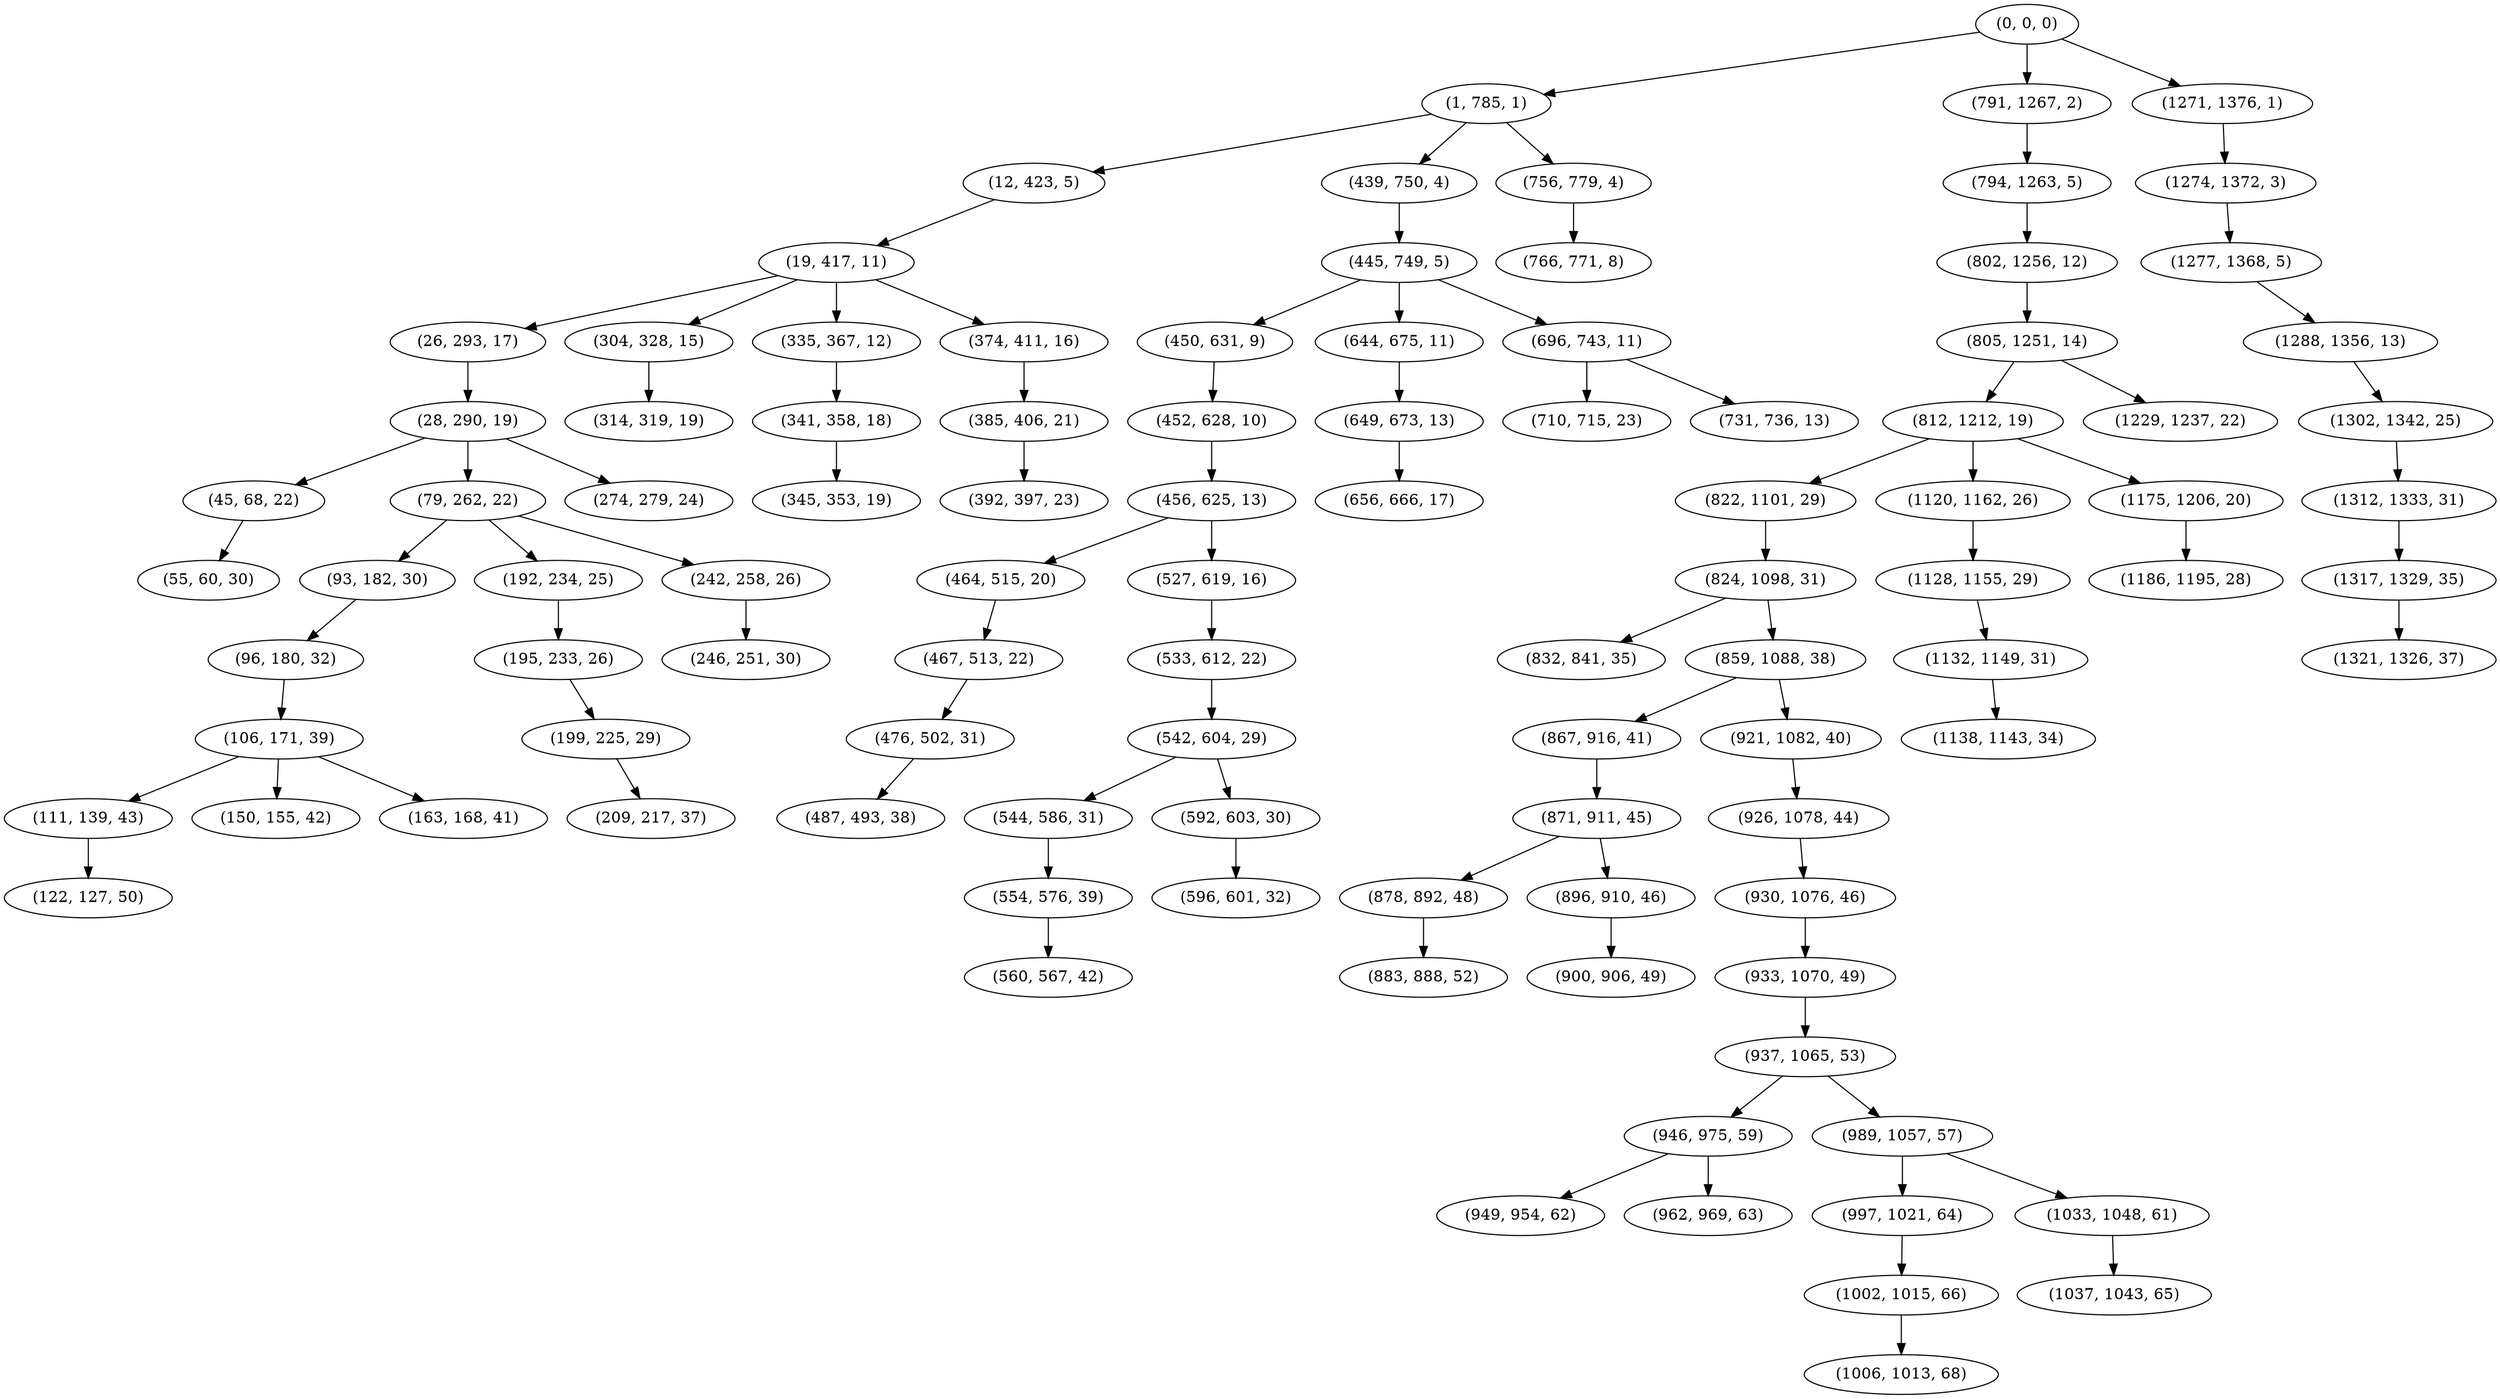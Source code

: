 digraph tree {
    "(0, 0, 0)";
    "(1, 785, 1)";
    "(12, 423, 5)";
    "(19, 417, 11)";
    "(26, 293, 17)";
    "(28, 290, 19)";
    "(45, 68, 22)";
    "(55, 60, 30)";
    "(79, 262, 22)";
    "(93, 182, 30)";
    "(96, 180, 32)";
    "(106, 171, 39)";
    "(111, 139, 43)";
    "(122, 127, 50)";
    "(150, 155, 42)";
    "(163, 168, 41)";
    "(192, 234, 25)";
    "(195, 233, 26)";
    "(199, 225, 29)";
    "(209, 217, 37)";
    "(242, 258, 26)";
    "(246, 251, 30)";
    "(274, 279, 24)";
    "(304, 328, 15)";
    "(314, 319, 19)";
    "(335, 367, 12)";
    "(341, 358, 18)";
    "(345, 353, 19)";
    "(374, 411, 16)";
    "(385, 406, 21)";
    "(392, 397, 23)";
    "(439, 750, 4)";
    "(445, 749, 5)";
    "(450, 631, 9)";
    "(452, 628, 10)";
    "(456, 625, 13)";
    "(464, 515, 20)";
    "(467, 513, 22)";
    "(476, 502, 31)";
    "(487, 493, 38)";
    "(527, 619, 16)";
    "(533, 612, 22)";
    "(542, 604, 29)";
    "(544, 586, 31)";
    "(554, 576, 39)";
    "(560, 567, 42)";
    "(592, 603, 30)";
    "(596, 601, 32)";
    "(644, 675, 11)";
    "(649, 673, 13)";
    "(656, 666, 17)";
    "(696, 743, 11)";
    "(710, 715, 23)";
    "(731, 736, 13)";
    "(756, 779, 4)";
    "(766, 771, 8)";
    "(791, 1267, 2)";
    "(794, 1263, 5)";
    "(802, 1256, 12)";
    "(805, 1251, 14)";
    "(812, 1212, 19)";
    "(822, 1101, 29)";
    "(824, 1098, 31)";
    "(832, 841, 35)";
    "(859, 1088, 38)";
    "(867, 916, 41)";
    "(871, 911, 45)";
    "(878, 892, 48)";
    "(883, 888, 52)";
    "(896, 910, 46)";
    "(900, 906, 49)";
    "(921, 1082, 40)";
    "(926, 1078, 44)";
    "(930, 1076, 46)";
    "(933, 1070, 49)";
    "(937, 1065, 53)";
    "(946, 975, 59)";
    "(949, 954, 62)";
    "(962, 969, 63)";
    "(989, 1057, 57)";
    "(997, 1021, 64)";
    "(1002, 1015, 66)";
    "(1006, 1013, 68)";
    "(1033, 1048, 61)";
    "(1037, 1043, 65)";
    "(1120, 1162, 26)";
    "(1128, 1155, 29)";
    "(1132, 1149, 31)";
    "(1138, 1143, 34)";
    "(1175, 1206, 20)";
    "(1186, 1195, 28)";
    "(1229, 1237, 22)";
    "(1271, 1376, 1)";
    "(1274, 1372, 3)";
    "(1277, 1368, 5)";
    "(1288, 1356, 13)";
    "(1302, 1342, 25)";
    "(1312, 1333, 31)";
    "(1317, 1329, 35)";
    "(1321, 1326, 37)";
    "(0, 0, 0)" -> "(1, 785, 1)";
    "(0, 0, 0)" -> "(791, 1267, 2)";
    "(0, 0, 0)" -> "(1271, 1376, 1)";
    "(1, 785, 1)" -> "(12, 423, 5)";
    "(1, 785, 1)" -> "(439, 750, 4)";
    "(1, 785, 1)" -> "(756, 779, 4)";
    "(12, 423, 5)" -> "(19, 417, 11)";
    "(19, 417, 11)" -> "(26, 293, 17)";
    "(19, 417, 11)" -> "(304, 328, 15)";
    "(19, 417, 11)" -> "(335, 367, 12)";
    "(19, 417, 11)" -> "(374, 411, 16)";
    "(26, 293, 17)" -> "(28, 290, 19)";
    "(28, 290, 19)" -> "(45, 68, 22)";
    "(28, 290, 19)" -> "(79, 262, 22)";
    "(28, 290, 19)" -> "(274, 279, 24)";
    "(45, 68, 22)" -> "(55, 60, 30)";
    "(79, 262, 22)" -> "(93, 182, 30)";
    "(79, 262, 22)" -> "(192, 234, 25)";
    "(79, 262, 22)" -> "(242, 258, 26)";
    "(93, 182, 30)" -> "(96, 180, 32)";
    "(96, 180, 32)" -> "(106, 171, 39)";
    "(106, 171, 39)" -> "(111, 139, 43)";
    "(106, 171, 39)" -> "(150, 155, 42)";
    "(106, 171, 39)" -> "(163, 168, 41)";
    "(111, 139, 43)" -> "(122, 127, 50)";
    "(192, 234, 25)" -> "(195, 233, 26)";
    "(195, 233, 26)" -> "(199, 225, 29)";
    "(199, 225, 29)" -> "(209, 217, 37)";
    "(242, 258, 26)" -> "(246, 251, 30)";
    "(304, 328, 15)" -> "(314, 319, 19)";
    "(335, 367, 12)" -> "(341, 358, 18)";
    "(341, 358, 18)" -> "(345, 353, 19)";
    "(374, 411, 16)" -> "(385, 406, 21)";
    "(385, 406, 21)" -> "(392, 397, 23)";
    "(439, 750, 4)" -> "(445, 749, 5)";
    "(445, 749, 5)" -> "(450, 631, 9)";
    "(445, 749, 5)" -> "(644, 675, 11)";
    "(445, 749, 5)" -> "(696, 743, 11)";
    "(450, 631, 9)" -> "(452, 628, 10)";
    "(452, 628, 10)" -> "(456, 625, 13)";
    "(456, 625, 13)" -> "(464, 515, 20)";
    "(456, 625, 13)" -> "(527, 619, 16)";
    "(464, 515, 20)" -> "(467, 513, 22)";
    "(467, 513, 22)" -> "(476, 502, 31)";
    "(476, 502, 31)" -> "(487, 493, 38)";
    "(527, 619, 16)" -> "(533, 612, 22)";
    "(533, 612, 22)" -> "(542, 604, 29)";
    "(542, 604, 29)" -> "(544, 586, 31)";
    "(542, 604, 29)" -> "(592, 603, 30)";
    "(544, 586, 31)" -> "(554, 576, 39)";
    "(554, 576, 39)" -> "(560, 567, 42)";
    "(592, 603, 30)" -> "(596, 601, 32)";
    "(644, 675, 11)" -> "(649, 673, 13)";
    "(649, 673, 13)" -> "(656, 666, 17)";
    "(696, 743, 11)" -> "(710, 715, 23)";
    "(696, 743, 11)" -> "(731, 736, 13)";
    "(756, 779, 4)" -> "(766, 771, 8)";
    "(791, 1267, 2)" -> "(794, 1263, 5)";
    "(794, 1263, 5)" -> "(802, 1256, 12)";
    "(802, 1256, 12)" -> "(805, 1251, 14)";
    "(805, 1251, 14)" -> "(812, 1212, 19)";
    "(805, 1251, 14)" -> "(1229, 1237, 22)";
    "(812, 1212, 19)" -> "(822, 1101, 29)";
    "(812, 1212, 19)" -> "(1120, 1162, 26)";
    "(812, 1212, 19)" -> "(1175, 1206, 20)";
    "(822, 1101, 29)" -> "(824, 1098, 31)";
    "(824, 1098, 31)" -> "(832, 841, 35)";
    "(824, 1098, 31)" -> "(859, 1088, 38)";
    "(859, 1088, 38)" -> "(867, 916, 41)";
    "(859, 1088, 38)" -> "(921, 1082, 40)";
    "(867, 916, 41)" -> "(871, 911, 45)";
    "(871, 911, 45)" -> "(878, 892, 48)";
    "(871, 911, 45)" -> "(896, 910, 46)";
    "(878, 892, 48)" -> "(883, 888, 52)";
    "(896, 910, 46)" -> "(900, 906, 49)";
    "(921, 1082, 40)" -> "(926, 1078, 44)";
    "(926, 1078, 44)" -> "(930, 1076, 46)";
    "(930, 1076, 46)" -> "(933, 1070, 49)";
    "(933, 1070, 49)" -> "(937, 1065, 53)";
    "(937, 1065, 53)" -> "(946, 975, 59)";
    "(937, 1065, 53)" -> "(989, 1057, 57)";
    "(946, 975, 59)" -> "(949, 954, 62)";
    "(946, 975, 59)" -> "(962, 969, 63)";
    "(989, 1057, 57)" -> "(997, 1021, 64)";
    "(989, 1057, 57)" -> "(1033, 1048, 61)";
    "(997, 1021, 64)" -> "(1002, 1015, 66)";
    "(1002, 1015, 66)" -> "(1006, 1013, 68)";
    "(1033, 1048, 61)" -> "(1037, 1043, 65)";
    "(1120, 1162, 26)" -> "(1128, 1155, 29)";
    "(1128, 1155, 29)" -> "(1132, 1149, 31)";
    "(1132, 1149, 31)" -> "(1138, 1143, 34)";
    "(1175, 1206, 20)" -> "(1186, 1195, 28)";
    "(1271, 1376, 1)" -> "(1274, 1372, 3)";
    "(1274, 1372, 3)" -> "(1277, 1368, 5)";
    "(1277, 1368, 5)" -> "(1288, 1356, 13)";
    "(1288, 1356, 13)" -> "(1302, 1342, 25)";
    "(1302, 1342, 25)" -> "(1312, 1333, 31)";
    "(1312, 1333, 31)" -> "(1317, 1329, 35)";
    "(1317, 1329, 35)" -> "(1321, 1326, 37)";
}
